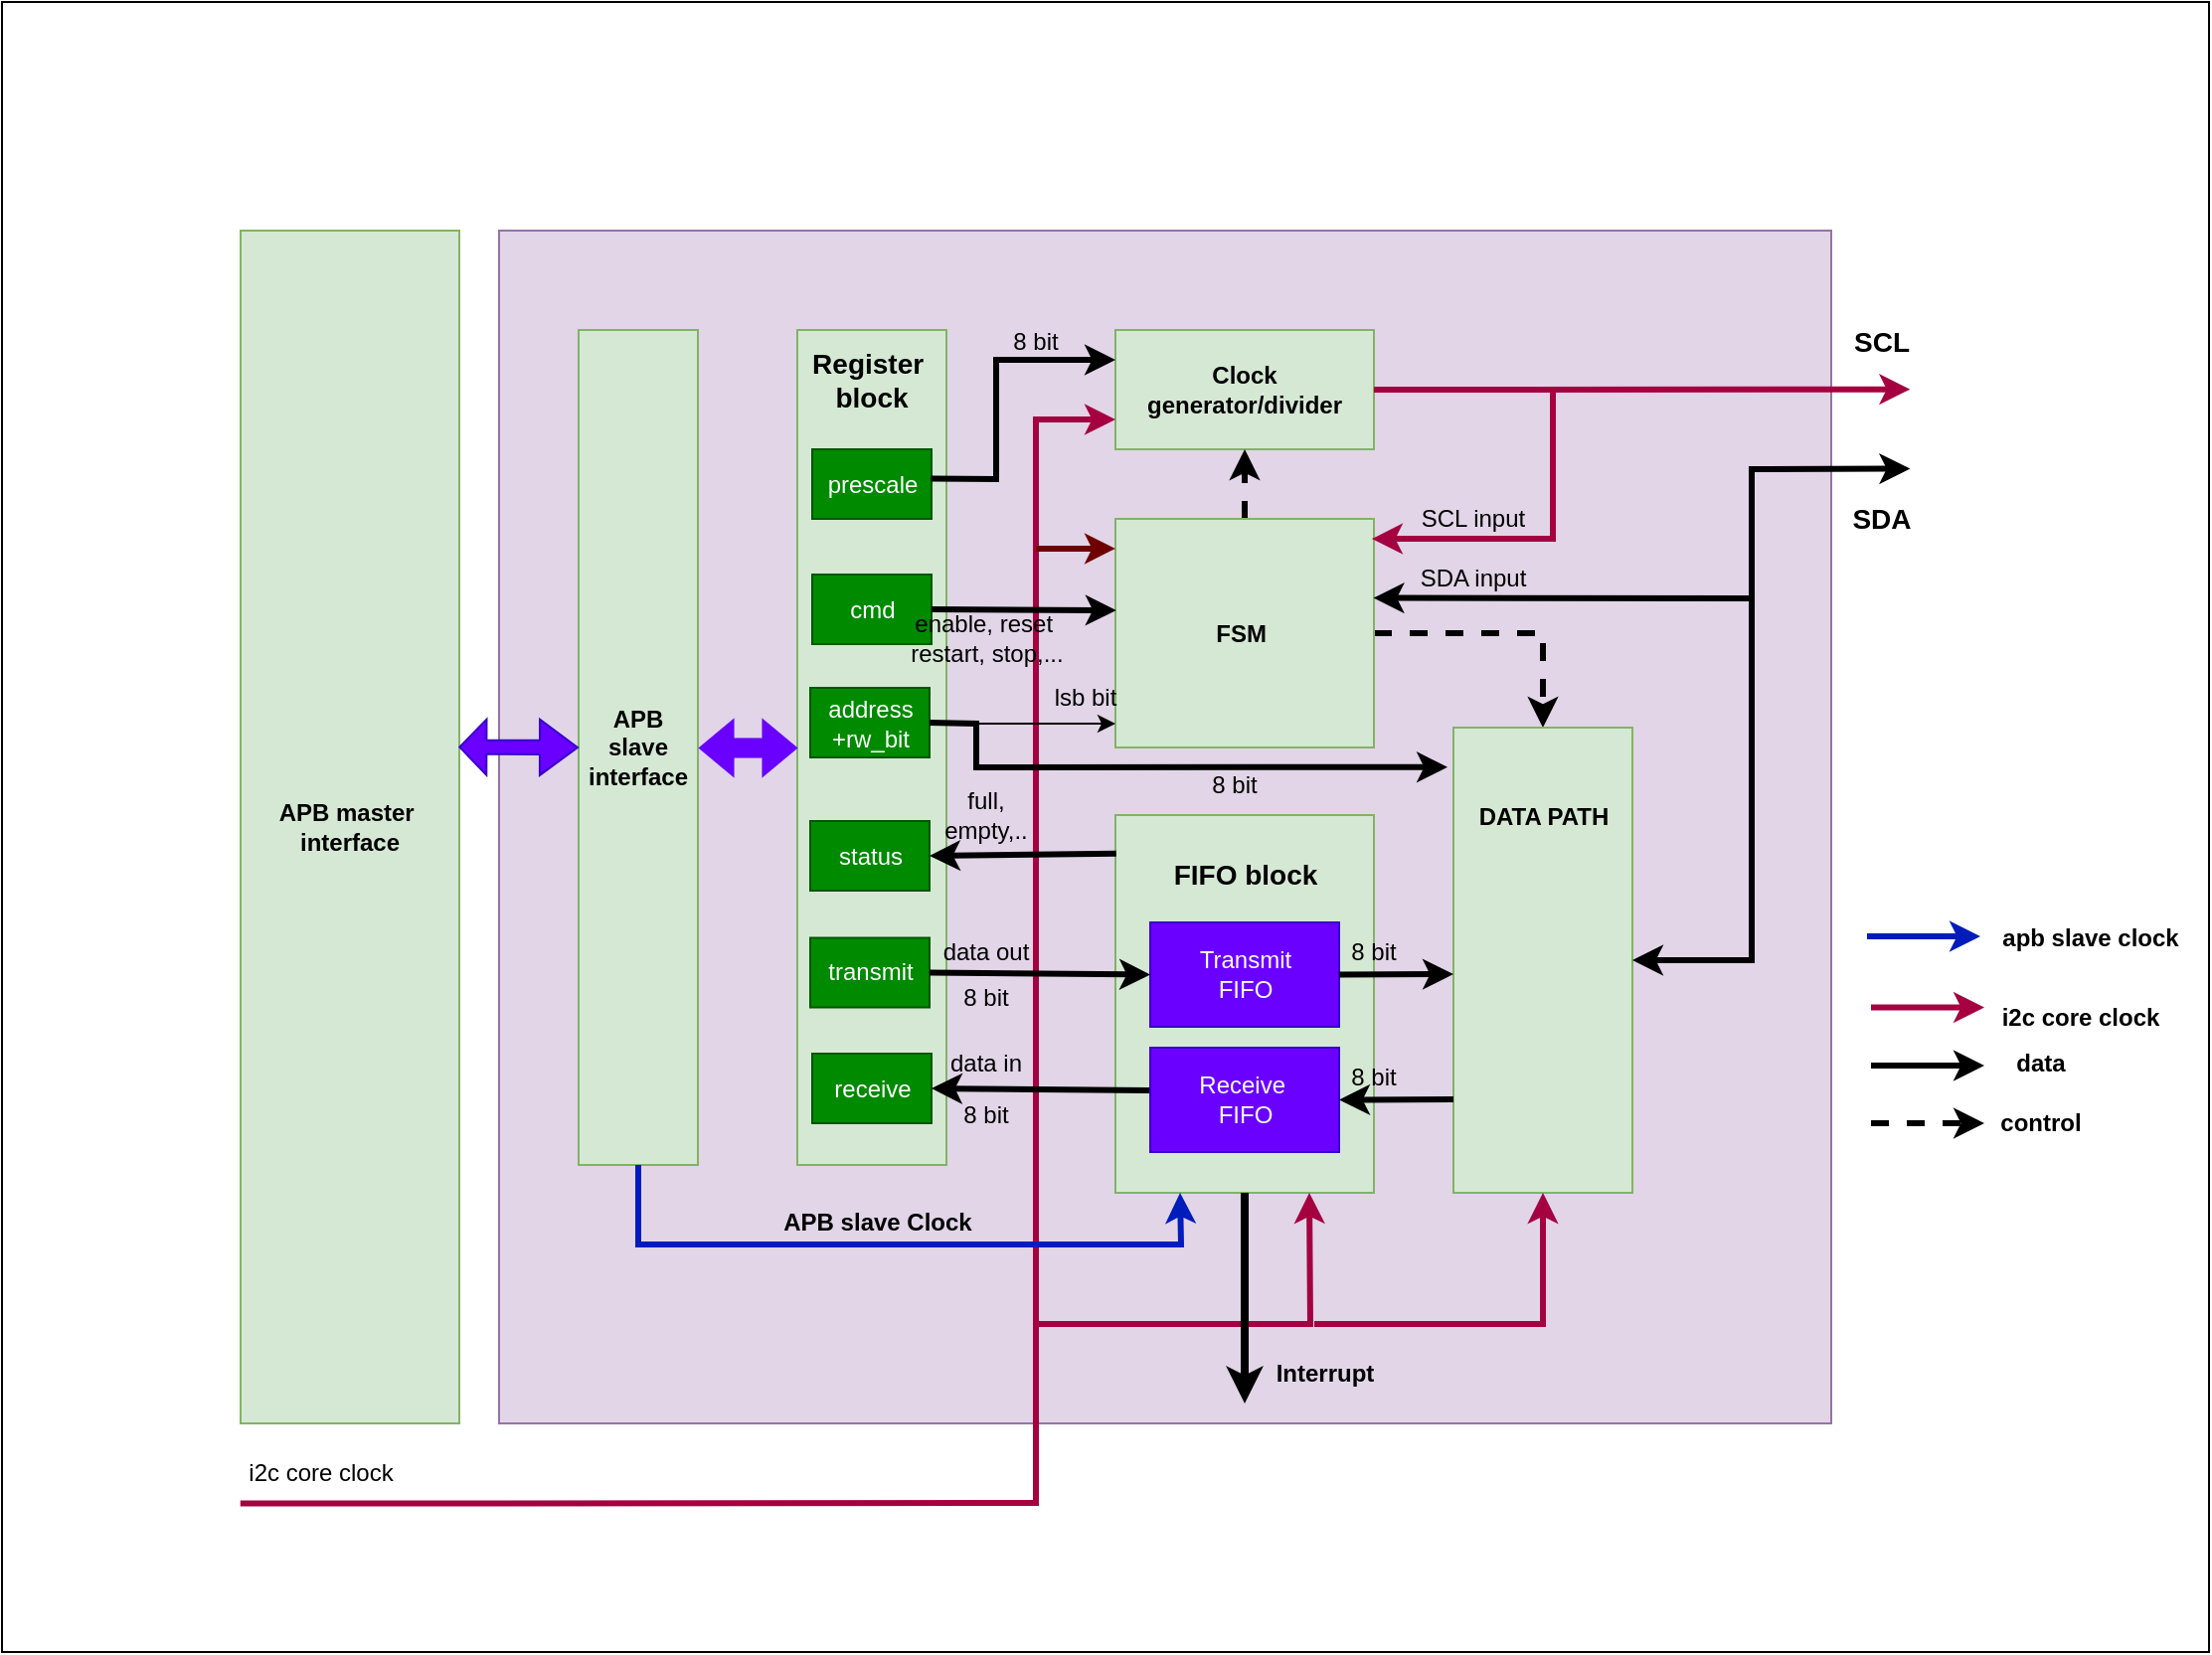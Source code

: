 <mxfile version="22.1.18" type="device">
  <diagram name="Page-1" id="JJkWnWQSBqkTmNfavndC">
    <mxGraphModel dx="2282" dy="1944" grid="1" gridSize="10" guides="1" tooltips="1" connect="1" arrows="1" fold="1" page="1" pageScale="1" pageWidth="850" pageHeight="1100" math="0" shadow="0">
      <root>
        <mxCell id="0" />
        <mxCell id="1" parent="0" />
        <mxCell id="kITMQR_9zFaEH4FDMMXP-2" value="" style="rounded=0;whiteSpace=wrap;html=1;" parent="1" vertex="1">
          <mxGeometry x="-70" y="-115" width="1110" height="830" as="geometry" />
        </mxCell>
        <mxCell id="kITMQR_9zFaEH4FDMMXP-59" value="" style="rounded=0;whiteSpace=wrap;html=1;fillColor=#e1d5e7;strokeColor=#9673a6;" parent="1" vertex="1">
          <mxGeometry x="180" width="670" height="600" as="geometry" />
        </mxCell>
        <mxCell id="kITMQR_9zFaEH4FDMMXP-1" value="&lt;b&gt;APB master&amp;nbsp;&lt;br&gt;interface&lt;/b&gt;" style="rounded=0;whiteSpace=wrap;html=1;fillColor=#d5e8d4;strokeColor=#82b366;" parent="1" vertex="1">
          <mxGeometry x="50" width="110" height="600" as="geometry" />
        </mxCell>
        <mxCell id="kITMQR_9zFaEH4FDMMXP-4" value="&lt;b&gt;APB slave&lt;br&gt;interface&lt;/b&gt;" style="rounded=0;whiteSpace=wrap;html=1;fillColor=#d5e8d4;strokeColor=#82b366;" parent="1" vertex="1">
          <mxGeometry x="220" y="50" width="60" height="420" as="geometry" />
        </mxCell>
        <mxCell id="kITMQR_9zFaEH4FDMMXP-5" value="" style="shape=flexArrow;endArrow=classic;startArrow=classic;html=1;rounded=0;exitX=0.997;exitY=0.433;exitDx=0;exitDy=0;entryX=0;entryY=0.5;entryDx=0;entryDy=0;exitPerimeter=0;width=7.059;startSize=4.176;fillColor=#6a00ff;strokeColor=#3700CC;" parent="1" source="kITMQR_9zFaEH4FDMMXP-1" target="kITMQR_9zFaEH4FDMMXP-4" edge="1">
          <mxGeometry width="100" height="100" relative="1" as="geometry">
            <mxPoint x="420" y="290" as="sourcePoint" />
            <mxPoint x="520" y="190" as="targetPoint" />
          </mxGeometry>
        </mxCell>
        <mxCell id="kITMQR_9zFaEH4FDMMXP-6" value="" style="rounded=0;whiteSpace=wrap;html=1;fillColor=#d5e8d4;strokeColor=#82b366;" parent="1" vertex="1">
          <mxGeometry x="330" y="50" width="75" height="420" as="geometry" />
        </mxCell>
        <mxCell id="kITMQR_9zFaEH4FDMMXP-7" value="&lt;b style=&quot;font-size: 14px;&quot;&gt;Register&amp;nbsp;&lt;br&gt;block&lt;/b&gt;" style="text;html=1;align=center;verticalAlign=middle;resizable=0;points=[];autosize=1;strokeColor=none;fillColor=none;" parent="1" vertex="1">
          <mxGeometry x="326.5" y="50" width="80" height="50" as="geometry" />
        </mxCell>
        <mxCell id="kITMQR_9zFaEH4FDMMXP-8" value="prescale" style="rounded=0;whiteSpace=wrap;html=1;fillColor=#008a00;strokeColor=#005700;fontColor=#ffffff;" parent="1" vertex="1">
          <mxGeometry x="337.5" y="110" width="60" height="35" as="geometry" />
        </mxCell>
        <mxCell id="kITMQR_9zFaEH4FDMMXP-9" value="cmd" style="rounded=0;whiteSpace=wrap;html=1;fillColor=#008a00;strokeColor=#005700;fontColor=#ffffff;" parent="1" vertex="1">
          <mxGeometry x="337.5" y="173" width="60" height="35" as="geometry" />
        </mxCell>
        <mxCell id="kITMQR_9zFaEH4FDMMXP-10" value="address&lt;br&gt;+rw_bit" style="rounded=0;whiteSpace=wrap;html=1;fillColor=#008a00;strokeColor=#005700;fontColor=#ffffff;" parent="1" vertex="1">
          <mxGeometry x="336.5" y="230" width="60" height="35" as="geometry" />
        </mxCell>
        <mxCell id="kITMQR_9zFaEH4FDMMXP-11" value="status" style="rounded=0;whiteSpace=wrap;html=1;fillColor=#008a00;strokeColor=#005700;fontColor=#ffffff;" parent="1" vertex="1">
          <mxGeometry x="336.5" y="297" width="60" height="35" as="geometry" />
        </mxCell>
        <mxCell id="kITMQR_9zFaEH4FDMMXP-12" value="transmit" style="rounded=0;whiteSpace=wrap;html=1;fillColor=#008a00;strokeColor=#005700;fontColor=#ffffff;" parent="1" vertex="1">
          <mxGeometry x="336.5" y="355.75" width="60" height="35" as="geometry" />
        </mxCell>
        <mxCell id="kITMQR_9zFaEH4FDMMXP-13" value="receive" style="rounded=0;whiteSpace=wrap;html=1;fillColor=#008a00;strokeColor=#005700;fontColor=#ffffff;" parent="1" vertex="1">
          <mxGeometry x="337.5" y="414" width="60" height="35" as="geometry" />
        </mxCell>
        <mxCell id="kITMQR_9zFaEH4FDMMXP-14" value="" style="shape=flexArrow;endArrow=classic;startArrow=classic;html=1;rounded=0;exitX=1;exitY=0.5;exitDx=0;exitDy=0;fillColor=#6a00ff;strokeColor=#3700CC;strokeWidth=0;" parent="1" source="kITMQR_9zFaEH4FDMMXP-4" edge="1">
          <mxGeometry width="100" height="100" relative="1" as="geometry">
            <mxPoint x="300" y="259" as="sourcePoint" />
            <mxPoint x="330" y="260" as="targetPoint" />
          </mxGeometry>
        </mxCell>
        <mxCell id="kITMQR_9zFaEH4FDMMXP-15" value="&lt;b&gt;Clock &lt;br&gt;generator/divider&lt;/b&gt;" style="rounded=0;whiteSpace=wrap;html=1;fillColor=#d5e8d4;strokeColor=#82b366;" parent="1" vertex="1">
          <mxGeometry x="490" y="50" width="130" height="60" as="geometry" />
        </mxCell>
        <mxCell id="kITMQR_9zFaEH4FDMMXP-48" style="edgeStyle=orthogonalEdgeStyle;rounded=0;orthogonalLoop=1;jettySize=auto;html=1;exitX=1;exitY=0.5;exitDx=0;exitDy=0;entryX=0.5;entryY=0;entryDx=0;entryDy=0;dashed=1;strokeWidth=3;" parent="1" source="kITMQR_9zFaEH4FDMMXP-16" target="kITMQR_9zFaEH4FDMMXP-42" edge="1">
          <mxGeometry relative="1" as="geometry" />
        </mxCell>
        <mxCell id="kITMQR_9zFaEH4FDMMXP-50" style="edgeStyle=orthogonalEdgeStyle;rounded=0;orthogonalLoop=1;jettySize=auto;html=1;entryX=0.5;entryY=1;entryDx=0;entryDy=0;strokeWidth=3;dashed=1;" parent="1" source="kITMQR_9zFaEH4FDMMXP-16" target="kITMQR_9zFaEH4FDMMXP-15" edge="1">
          <mxGeometry relative="1" as="geometry">
            <Array as="points">
              <mxPoint x="555" y="119" />
              <mxPoint x="555" y="119" />
            </Array>
          </mxGeometry>
        </mxCell>
        <mxCell id="kITMQR_9zFaEH4FDMMXP-16" value="&lt;b&gt;FSM&amp;nbsp;&lt;/b&gt;" style="rounded=0;whiteSpace=wrap;html=1;fillColor=#d5e8d4;strokeColor=#82b366;" parent="1" vertex="1">
          <mxGeometry x="490" y="145" width="130" height="115" as="geometry" />
        </mxCell>
        <mxCell id="kITMQR_9zFaEH4FDMMXP-17" value="" style="rounded=0;whiteSpace=wrap;html=1;fillColor=#d5e8d4;strokeColor=#82b366;" parent="1" vertex="1">
          <mxGeometry x="490" y="294" width="130" height="190" as="geometry" />
        </mxCell>
        <mxCell id="kITMQR_9zFaEH4FDMMXP-18" value="Transmit&lt;br&gt;FIFO" style="rounded=0;whiteSpace=wrap;html=1;fillColor=#6a00ff;fontColor=#ffffff;strokeColor=#3700CC;" parent="1" vertex="1">
          <mxGeometry x="507.5" y="348" width="95" height="52.5" as="geometry" />
        </mxCell>
        <mxCell id="kITMQR_9zFaEH4FDMMXP-19" value="Receive&amp;nbsp;&lt;br&gt;FIFO" style="rounded=0;whiteSpace=wrap;html=1;fillColor=#6a00ff;fontColor=#ffffff;strokeColor=#3700CC;" parent="1" vertex="1">
          <mxGeometry x="507.5" y="411" width="95" height="52.5" as="geometry" />
        </mxCell>
        <mxCell id="kITMQR_9zFaEH4FDMMXP-20" value="&lt;b&gt;&lt;font style=&quot;font-size: 14px;&quot;&gt;FIFO block&lt;/font&gt;&lt;/b&gt;" style="text;html=1;align=center;verticalAlign=middle;resizable=0;points=[];autosize=1;strokeColor=none;fillColor=none;" parent="1" vertex="1">
          <mxGeometry x="505" y="309" width="100" height="30" as="geometry" />
        </mxCell>
        <mxCell id="kITMQR_9zFaEH4FDMMXP-25" value="" style="endArrow=classic;html=1;rounded=0;exitX=0.108;exitY=0.91;exitDx=0;exitDy=0;entryX=0;entryY=0.75;entryDx=0;entryDy=0;strokeWidth=3;fillColor=#d80073;strokeColor=#A50040;exitPerimeter=0;" parent="1" source="kITMQR_9zFaEH4FDMMXP-2" target="kITMQR_9zFaEH4FDMMXP-15" edge="1">
          <mxGeometry width="50" height="50" relative="1" as="geometry">
            <mxPoint x="253.5" y="641.25" as="sourcePoint" />
            <mxPoint x="360" y="510" as="targetPoint" />
            <Array as="points">
              <mxPoint x="450" y="640" />
              <mxPoint x="450" y="550" />
              <mxPoint x="450" y="155" />
              <mxPoint x="450" y="95" />
            </Array>
          </mxGeometry>
        </mxCell>
        <mxCell id="kITMQR_9zFaEH4FDMMXP-26" value="" style="endArrow=classic;html=1;rounded=0;exitX=0.995;exitY=0.423;exitDx=0;exitDy=0;entryX=0;entryY=0.25;entryDx=0;entryDy=0;exitPerimeter=0;strokeWidth=3;" parent="1" source="kITMQR_9zFaEH4FDMMXP-8" target="kITMQR_9zFaEH4FDMMXP-15" edge="1">
          <mxGeometry width="50" height="50" relative="1" as="geometry">
            <mxPoint x="406.5" y="130" as="sourcePoint" />
            <mxPoint x="456.5" y="80" as="targetPoint" />
            <Array as="points">
              <mxPoint x="430" y="125" />
              <mxPoint x="430" y="65" />
            </Array>
          </mxGeometry>
        </mxCell>
        <mxCell id="kITMQR_9zFaEH4FDMMXP-29" value="" style="endArrow=classic;html=1;rounded=0;exitX=1;exitY=0.5;exitDx=0;exitDy=0;entryX=0.003;entryY=0.4;entryDx=0;entryDy=0;entryPerimeter=0;strokeWidth=3;" parent="1" source="kITMQR_9zFaEH4FDMMXP-9" target="kITMQR_9zFaEH4FDMMXP-16" edge="1">
          <mxGeometry width="50" height="50" relative="1" as="geometry">
            <mxPoint x="410" y="240" as="sourcePoint" />
            <mxPoint x="460" y="190" as="targetPoint" />
          </mxGeometry>
        </mxCell>
        <mxCell id="kITMQR_9zFaEH4FDMMXP-30" value="" style="endArrow=classic;html=1;rounded=0;exitX=1;exitY=0.5;exitDx=0;exitDy=0;entryX=-0.033;entryY=0.085;entryDx=0;entryDy=0;strokeWidth=3;entryPerimeter=0;" parent="1" source="kITMQR_9zFaEH4FDMMXP-10" target="kITMQR_9zFaEH4FDMMXP-42" edge="1">
          <mxGeometry width="50" height="50" relative="1" as="geometry">
            <mxPoint x="425" y="285" as="sourcePoint" />
            <mxPoint x="490" y="290" as="targetPoint" />
            <Array as="points">
              <mxPoint x="420" y="248" />
              <mxPoint x="420" y="270" />
            </Array>
          </mxGeometry>
        </mxCell>
        <mxCell id="kITMQR_9zFaEH4FDMMXP-32" value="" style="endArrow=classic;html=1;rounded=0;exitX=1;exitY=0.5;exitDx=0;exitDy=0;entryX=0;entryY=0.5;entryDx=0;entryDy=0;strokeWidth=3;" parent="1" source="kITMQR_9zFaEH4FDMMXP-12" target="kITMQR_9zFaEH4FDMMXP-18" edge="1">
          <mxGeometry width="50" height="50" relative="1" as="geometry">
            <mxPoint x="460" y="340" as="sourcePoint" />
            <mxPoint x="510" y="290" as="targetPoint" />
          </mxGeometry>
        </mxCell>
        <mxCell id="kITMQR_9zFaEH4FDMMXP-35" value="" style="endArrow=classic;html=1;rounded=0;exitX=0.003;exitY=0.102;exitDx=0;exitDy=0;exitPerimeter=0;entryX=1;entryY=0.5;entryDx=0;entryDy=0;strokeWidth=3;" parent="1" source="kITMQR_9zFaEH4FDMMXP-17" target="kITMQR_9zFaEH4FDMMXP-11" edge="1">
          <mxGeometry width="50" height="50" relative="1" as="geometry">
            <mxPoint x="460" y="340" as="sourcePoint" />
            <mxPoint x="510" y="290" as="targetPoint" />
          </mxGeometry>
        </mxCell>
        <mxCell id="kITMQR_9zFaEH4FDMMXP-36" value="" style="endArrow=classic;html=1;rounded=0;exitX=-0.005;exitY=0.41;exitDx=0;exitDy=0;exitPerimeter=0;entryX=1;entryY=0.5;entryDx=0;entryDy=0;strokeWidth=3;" parent="1" source="kITMQR_9zFaEH4FDMMXP-19" target="kITMQR_9zFaEH4FDMMXP-13" edge="1">
          <mxGeometry width="50" height="50" relative="1" as="geometry">
            <mxPoint x="425" y="430" as="sourcePoint" />
            <mxPoint x="475" y="380" as="targetPoint" />
          </mxGeometry>
        </mxCell>
        <mxCell id="kITMQR_9zFaEH4FDMMXP-37" value="" style="endArrow=classic;html=1;rounded=0;exitX=0.5;exitY=1;exitDx=0;exitDy=0;entryX=0.25;entryY=1;entryDx=0;entryDy=0;strokeWidth=3;fillColor=#0050ef;strokeColor=#001DBC;" parent="1" source="kITMQR_9zFaEH4FDMMXP-4" target="kITMQR_9zFaEH4FDMMXP-17" edge="1">
          <mxGeometry width="50" height="50" relative="1" as="geometry">
            <mxPoint x="290" y="520" as="sourcePoint" />
            <mxPoint x="340" y="470" as="targetPoint" />
            <Array as="points">
              <mxPoint x="250" y="510" />
              <mxPoint x="523" y="510" />
            </Array>
          </mxGeometry>
        </mxCell>
        <mxCell id="kITMQR_9zFaEH4FDMMXP-38" value="" style="endArrow=classic;html=1;rounded=0;entryX=0.75;entryY=1;entryDx=0;entryDy=0;strokeWidth=3;fillColor=#d80073;strokeColor=#A50040;" parent="1" target="kITMQR_9zFaEH4FDMMXP-17" edge="1">
          <mxGeometry width="50" height="50" relative="1" as="geometry">
            <mxPoint x="450" y="550" as="sourcePoint" />
            <mxPoint x="580" y="510" as="targetPoint" />
            <Array as="points">
              <mxPoint x="588" y="550" />
            </Array>
          </mxGeometry>
        </mxCell>
        <mxCell id="kITMQR_9zFaEH4FDMMXP-42" value="" style="rounded=0;whiteSpace=wrap;html=1;fillColor=#d5e8d4;strokeColor=#82b366;" parent="1" vertex="1">
          <mxGeometry x="660" y="250" width="90" height="234" as="geometry" />
        </mxCell>
        <mxCell id="kITMQR_9zFaEH4FDMMXP-46" value="" style="endArrow=classic;html=1;rounded=0;exitX=1;exitY=0.5;exitDx=0;exitDy=0;entryX=0;entryY=0.53;entryDx=0;entryDy=0;strokeWidth=3;entryPerimeter=0;" parent="1" source="kITMQR_9zFaEH4FDMMXP-18" target="kITMQR_9zFaEH4FDMMXP-42" edge="1">
          <mxGeometry width="50" height="50" relative="1" as="geometry">
            <mxPoint x="650" y="265" as="sourcePoint" />
            <mxPoint x="700" y="215" as="targetPoint" />
          </mxGeometry>
        </mxCell>
        <mxCell id="kITMQR_9zFaEH4FDMMXP-47" value="" style="endArrow=classic;html=1;rounded=0;entryX=1;entryY=0.5;entryDx=0;entryDy=0;strokeWidth=3;" parent="1" target="kITMQR_9zFaEH4FDMMXP-19" edge="1">
          <mxGeometry width="50" height="50" relative="1" as="geometry">
            <mxPoint x="660" y="437" as="sourcePoint" />
            <mxPoint x="540" y="240" as="targetPoint" />
          </mxGeometry>
        </mxCell>
        <mxCell id="kITMQR_9zFaEH4FDMMXP-53" value="" style="endArrow=classic;html=1;rounded=0;exitX=1;exitY=0.5;exitDx=0;exitDy=0;entryX=0.911;entryY=0.069;entryDx=0;entryDy=0;entryPerimeter=0;strokeWidth=3;fillColor=#d80073;strokeColor=#A50040;" parent="1" source="kITMQR_9zFaEH4FDMMXP-15" edge="1">
          <mxGeometry width="50" height="50" relative="1" as="geometry">
            <mxPoint x="710" y="130" as="sourcePoint" />
            <mxPoint x="889.69" y="79.812" as="targetPoint" />
          </mxGeometry>
        </mxCell>
        <mxCell id="kITMQR_9zFaEH4FDMMXP-54" value="" style="endArrow=classic;startArrow=classic;html=1;rounded=0;entryX=0.911;entryY=0.14;entryDx=0;entryDy=0;entryPerimeter=0;strokeWidth=3;exitX=1;exitY=0.5;exitDx=0;exitDy=0;" parent="1" source="kITMQR_9zFaEH4FDMMXP-42" edge="1">
          <mxGeometry width="50" height="50" relative="1" as="geometry">
            <mxPoint x="750" y="367" as="sourcePoint" />
            <mxPoint x="889.69" y="119.75" as="targetPoint" />
            <Array as="points">
              <mxPoint x="810" y="367" />
              <mxPoint x="810" y="120" />
            </Array>
          </mxGeometry>
        </mxCell>
        <mxCell id="kITMQR_9zFaEH4FDMMXP-56" value="" style="endArrow=classic;html=1;rounded=0;entryX=0.992;entryY=0.183;entryDx=0;entryDy=0;entryPerimeter=0;strokeWidth=3;fillColor=#d80073;strokeColor=#A50040;" parent="1" edge="1">
          <mxGeometry width="50" height="50" relative="1" as="geometry">
            <mxPoint x="710" y="80" as="sourcePoint" />
            <mxPoint x="618.96" y="155.045" as="targetPoint" />
            <Array as="points">
              <mxPoint x="710" y="155" />
              <mxPoint x="660" y="155" />
            </Array>
          </mxGeometry>
        </mxCell>
        <mxCell id="kITMQR_9zFaEH4FDMMXP-57" value="&lt;b&gt;&lt;font style=&quot;font-size: 14px;&quot;&gt;SCL&lt;/font&gt;&lt;/b&gt;" style="text;html=1;align=center;verticalAlign=middle;resizable=0;points=[];autosize=1;strokeColor=none;fillColor=none;" parent="1" vertex="1">
          <mxGeometry x="850" y="41" width="50" height="30" as="geometry" />
        </mxCell>
        <mxCell id="kITMQR_9zFaEH4FDMMXP-58" value="&lt;b&gt;&lt;font style=&quot;font-size: 14px;&quot;&gt;SDA&lt;/font&gt;&lt;/b&gt;" style="text;html=1;align=center;verticalAlign=middle;resizable=0;points=[];autosize=1;strokeColor=none;fillColor=none;" parent="1" vertex="1">
          <mxGeometry x="850" y="130" width="50" height="30" as="geometry" />
        </mxCell>
        <mxCell id="kITMQR_9zFaEH4FDMMXP-61" value="&lt;b&gt;APB slave Clock&lt;/b&gt;" style="text;html=1;align=center;verticalAlign=middle;resizable=0;points=[];autosize=1;strokeColor=none;fillColor=none;" parent="1" vertex="1">
          <mxGeometry x="310" y="484" width="120" height="30" as="geometry" />
        </mxCell>
        <mxCell id="kITMQR_9zFaEH4FDMMXP-63" value="" style="endArrow=classic;html=1;rounded=0;entryX=0.5;entryY=1;entryDx=0;entryDy=0;strokeWidth=3;fillColor=#d80073;strokeColor=#A50040;" parent="1" target="kITMQR_9zFaEH4FDMMXP-42" edge="1">
          <mxGeometry width="50" height="50" relative="1" as="geometry">
            <mxPoint x="590" y="550" as="sourcePoint" />
            <mxPoint x="710" y="500" as="targetPoint" />
            <Array as="points">
              <mxPoint x="705" y="550" />
            </Array>
          </mxGeometry>
        </mxCell>
        <mxCell id="kITMQR_9zFaEH4FDMMXP-64" value="" style="endArrow=classic;html=1;rounded=0;entryX=0.998;entryY=0.346;entryDx=0;entryDy=0;entryPerimeter=0;strokeWidth=3;" parent="1" target="kITMQR_9zFaEH4FDMMXP-16" edge="1">
          <mxGeometry width="50" height="50" relative="1" as="geometry">
            <mxPoint x="810" y="185" as="sourcePoint" />
            <mxPoint x="770" y="120" as="targetPoint" />
          </mxGeometry>
        </mxCell>
        <mxCell id="kITMQR_9zFaEH4FDMMXP-65" value="" style="endArrow=classic;html=1;rounded=0;exitX=0.5;exitY=1;exitDx=0;exitDy=0;strokeWidth=4;" parent="1" source="kITMQR_9zFaEH4FDMMXP-17" edge="1">
          <mxGeometry width="50" height="50" relative="1" as="geometry">
            <mxPoint x="610" y="534" as="sourcePoint" />
            <mxPoint x="555" y="590" as="targetPoint" />
          </mxGeometry>
        </mxCell>
        <mxCell id="kITMQR_9zFaEH4FDMMXP-67" value="&lt;b&gt;Interrupt&lt;/b&gt;" style="text;html=1;align=center;verticalAlign=middle;resizable=0;points=[];autosize=1;strokeColor=none;fillColor=none;" parent="1" vertex="1">
          <mxGeometry x="560" y="560" width="70" height="30" as="geometry" />
        </mxCell>
        <mxCell id="ObbkuEt-iZgKZhlGq3z7-1" value="SCL input" style="text;strokeColor=none;align=center;fillColor=none;html=1;verticalAlign=middle;whiteSpace=wrap;rounded=0;" parent="1" vertex="1">
          <mxGeometry x="640" y="130" width="60" height="30" as="geometry" />
        </mxCell>
        <mxCell id="_xHqjSmFfTTmBaMGvS-J-1" value="full, empty,.." style="text;strokeColor=none;align=center;fillColor=none;html=1;verticalAlign=middle;whiteSpace=wrap;rounded=0;" parent="1" vertex="1">
          <mxGeometry x="395" y="279" width="60" height="30" as="geometry" />
        </mxCell>
        <mxCell id="_xHqjSmFfTTmBaMGvS-J-2" value="data out" style="text;strokeColor=none;align=center;fillColor=none;html=1;verticalAlign=middle;whiteSpace=wrap;rounded=0;" parent="1" vertex="1">
          <mxGeometry x="395" y="348" width="60" height="30" as="geometry" />
        </mxCell>
        <mxCell id="_xHqjSmFfTTmBaMGvS-J-3" value="data in" style="text;strokeColor=none;align=center;fillColor=none;html=1;verticalAlign=middle;whiteSpace=wrap;rounded=0;" parent="1" vertex="1">
          <mxGeometry x="395" y="404" width="60" height="30" as="geometry" />
        </mxCell>
        <mxCell id="_xHqjSmFfTTmBaMGvS-J-4" value="enable, reset&amp;nbsp; restart, stop,..." style="text;strokeColor=none;align=center;fillColor=none;html=1;verticalAlign=middle;whiteSpace=wrap;rounded=0;" parent="1" vertex="1">
          <mxGeometry x="383" y="190" width="85" height="30" as="geometry" />
        </mxCell>
        <mxCell id="2NR3FmmkeE-IX9KnNaCL-3" value="" style="endArrow=classic;html=1;rounded=0;exitX=1;exitY=0.5;exitDx=0;exitDy=0;entryX=0;entryY=0.53;entryDx=0;entryDy=0;strokeWidth=3;entryPerimeter=0;" parent="1" edge="1">
          <mxGeometry width="50" height="50" relative="1" as="geometry">
            <mxPoint x="870" y="420" as="sourcePoint" />
            <mxPoint x="927" y="420" as="targetPoint" />
          </mxGeometry>
        </mxCell>
        <mxCell id="2NR3FmmkeE-IX9KnNaCL-6" value="" style="endArrow=classic;html=1;rounded=0;exitX=1;exitY=0.5;exitDx=0;exitDy=0;entryX=0;entryY=0.53;entryDx=0;entryDy=0;strokeWidth=3;entryPerimeter=0;dashed=1;" parent="1" edge="1">
          <mxGeometry width="50" height="50" relative="1" as="geometry">
            <mxPoint x="870" y="449" as="sourcePoint" />
            <mxPoint x="927" y="449" as="targetPoint" />
          </mxGeometry>
        </mxCell>
        <mxCell id="2NR3FmmkeE-IX9KnNaCL-7" value="" style="endArrow=classic;html=1;rounded=0;exitX=1;exitY=0.5;exitDx=0;exitDy=0;entryX=0;entryY=0.53;entryDx=0;entryDy=0;strokeWidth=3;entryPerimeter=0;fillColor=#f8cecc;strokeColor=#a50040;" parent="1" edge="1">
          <mxGeometry width="50" height="50" relative="1" as="geometry">
            <mxPoint x="870" y="390.75" as="sourcePoint" />
            <mxPoint x="927" y="390.75" as="targetPoint" />
          </mxGeometry>
        </mxCell>
        <mxCell id="2NR3FmmkeE-IX9KnNaCL-10" value="&lt;b&gt;data&lt;/b&gt;" style="text;html=1;align=center;verticalAlign=middle;resizable=0;points=[];autosize=1;strokeColor=none;fillColor=none;" parent="1" vertex="1">
          <mxGeometry x="930" y="404" width="50" height="30" as="geometry" />
        </mxCell>
        <mxCell id="2NR3FmmkeE-IX9KnNaCL-11" value="&lt;b&gt;control&lt;/b&gt;" style="text;html=1;align=center;verticalAlign=middle;resizable=0;points=[];autosize=1;strokeColor=none;fillColor=none;" parent="1" vertex="1">
          <mxGeometry x="925" y="434" width="60" height="30" as="geometry" />
        </mxCell>
        <mxCell id="Ir3UDj7XZsbz3pAc5P9z-1" value="SDA input" style="text;strokeColor=none;align=center;fillColor=none;html=1;verticalAlign=middle;whiteSpace=wrap;rounded=0;" parent="1" vertex="1">
          <mxGeometry x="640" y="160" width="60" height="30" as="geometry" />
        </mxCell>
        <mxCell id="EVqRpXgIaHdJ5WK9XxxY-1" value="8 bit" style="text;strokeColor=none;align=center;fillColor=none;html=1;verticalAlign=middle;whiteSpace=wrap;rounded=0;" parent="1" vertex="1">
          <mxGeometry x="395" y="370.5" width="60" height="30" as="geometry" />
        </mxCell>
        <mxCell id="EVqRpXgIaHdJ5WK9XxxY-2" value="8 bit" style="text;strokeColor=none;align=center;fillColor=none;html=1;verticalAlign=middle;whiteSpace=wrap;rounded=0;" parent="1" vertex="1">
          <mxGeometry x="395" y="430" width="60" height="30" as="geometry" />
        </mxCell>
        <mxCell id="EVqRpXgIaHdJ5WK9XxxY-3" value="8 bit" style="text;strokeColor=none;align=center;fillColor=none;html=1;verticalAlign=middle;whiteSpace=wrap;rounded=0;" parent="1" vertex="1">
          <mxGeometry x="590" y="348" width="60" height="30" as="geometry" />
        </mxCell>
        <mxCell id="EVqRpXgIaHdJ5WK9XxxY-4" value="8 bit" style="text;strokeColor=none;align=center;fillColor=none;html=1;verticalAlign=middle;whiteSpace=wrap;rounded=0;" parent="1" vertex="1">
          <mxGeometry x="590" y="411" width="60" height="30" as="geometry" />
        </mxCell>
        <mxCell id="EVqRpXgIaHdJ5WK9XxxY-5" value="8 bit" style="text;strokeColor=none;align=center;fillColor=none;html=1;verticalAlign=middle;whiteSpace=wrap;rounded=0;" parent="1" vertex="1">
          <mxGeometry x="520" y="264" width="60" height="30" as="geometry" />
        </mxCell>
        <mxCell id="dLFhRWureI-YVImhaLIE-4" value="&lt;b&gt;DATA PATH&lt;/b&gt;" style="text;html=1;align=center;verticalAlign=middle;resizable=0;points=[];autosize=1;strokeColor=none;fillColor=none;" parent="1" vertex="1">
          <mxGeometry x="660" y="280" width="90" height="30" as="geometry" />
        </mxCell>
        <mxCell id="dLFhRWureI-YVImhaLIE-5" value="" style="endArrow=classic;html=1;rounded=0;exitX=1;exitY=0.5;exitDx=0;exitDy=0;entryX=0;entryY=0.53;entryDx=0;entryDy=0;strokeWidth=3;entryPerimeter=0;fillColor=#0050ef;strokeColor=#001DBC;" parent="1" edge="1">
          <mxGeometry width="50" height="50" relative="1" as="geometry">
            <mxPoint x="868" y="355" as="sourcePoint" />
            <mxPoint x="925" y="355" as="targetPoint" />
          </mxGeometry>
        </mxCell>
        <mxCell id="dLFhRWureI-YVImhaLIE-6" value="&lt;b&gt;apb slave clock&lt;/b&gt;" style="text;html=1;align=center;verticalAlign=middle;resizable=0;points=[];autosize=1;strokeColor=none;fillColor=none;" parent="1" vertex="1">
          <mxGeometry x="925" y="340.5" width="110" height="30" as="geometry" />
        </mxCell>
        <mxCell id="dLFhRWureI-YVImhaLIE-7" value="i2c core clock" style="text;html=1;align=center;verticalAlign=middle;resizable=0;points=[];autosize=1;strokeColor=none;fillColor=none;" parent="1" vertex="1">
          <mxGeometry x="40" y="610" width="100" height="30" as="geometry" />
        </mxCell>
        <mxCell id="dLFhRWureI-YVImhaLIE-8" value="&lt;b&gt;i2c core clock&lt;/b&gt;" style="text;html=1;align=center;verticalAlign=middle;resizable=0;points=[];autosize=1;strokeColor=none;fillColor=none;" parent="1" vertex="1">
          <mxGeometry x="925" y="381" width="100" height="30" as="geometry" />
        </mxCell>
        <mxCell id="EXr8jKhk7hYDzWTOaBwJ-2" value="" style="endArrow=classic;html=1;rounded=0;entryX=0;entryY=0.13;entryDx=0;entryDy=0;entryPerimeter=0;strokeWidth=3;fillColor=#a20025;strokeColor=#6F0000;" edge="1" parent="1" target="kITMQR_9zFaEH4FDMMXP-16">
          <mxGeometry width="50" height="50" relative="1" as="geometry">
            <mxPoint x="450" y="160" as="sourcePoint" />
            <mxPoint x="547" y="159" as="targetPoint" />
          </mxGeometry>
        </mxCell>
        <mxCell id="EXr8jKhk7hYDzWTOaBwJ-3" value="8 bit" style="text;strokeColor=none;align=center;fillColor=none;html=1;verticalAlign=middle;whiteSpace=wrap;rounded=0;" vertex="1" parent="1">
          <mxGeometry x="420" y="41" width="60" height="30" as="geometry" />
        </mxCell>
        <mxCell id="EXr8jKhk7hYDzWTOaBwJ-4" value="" style="endArrow=classic;html=1;rounded=0;entryX=0;entryY=0.913;entryDx=0;entryDy=0;entryPerimeter=0;" edge="1" parent="1">
          <mxGeometry width="50" height="50" relative="1" as="geometry">
            <mxPoint x="420" y="248" as="sourcePoint" />
            <mxPoint x="490" y="247.995" as="targetPoint" />
          </mxGeometry>
        </mxCell>
        <mxCell id="EXr8jKhk7hYDzWTOaBwJ-5" value="lsb bit" style="text;strokeColor=none;align=center;fillColor=none;html=1;verticalAlign=middle;whiteSpace=wrap;rounded=0;" vertex="1" parent="1">
          <mxGeometry x="445" y="220" width="60" height="30" as="geometry" />
        </mxCell>
      </root>
    </mxGraphModel>
  </diagram>
</mxfile>

